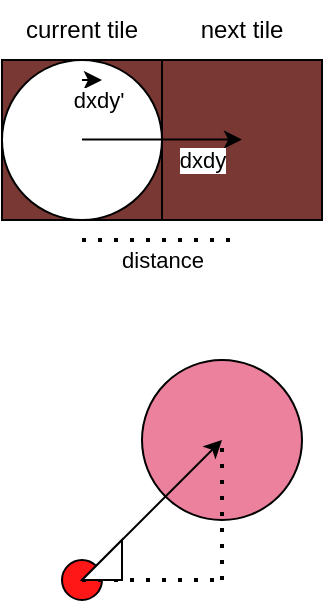 <mxfile version="21.1.8" type="github">
  <diagram id="C5RBs43oDa-KdzZeNtuy" name="Page-1">
    <mxGraphModel dx="231" dy="320" grid="1" gridSize="10" guides="1" tooltips="1" connect="1" arrows="1" fold="1" page="1" pageScale="1" pageWidth="827" pageHeight="1169" math="0" shadow="0">
      <root>
        <mxCell id="WIyWlLk6GJQsqaUBKTNV-0" />
        <mxCell id="WIyWlLk6GJQsqaUBKTNV-1" parent="WIyWlLk6GJQsqaUBKTNV-0" />
        <mxCell id="gtsToIxMEfI5GxY6bNSV-0" value="" style="rounded=0;whiteSpace=wrap;html=1;fillColor=#7A3835;" vertex="1" parent="WIyWlLk6GJQsqaUBKTNV-1">
          <mxGeometry x="160" y="240" width="80" height="80" as="geometry" />
        </mxCell>
        <mxCell id="gtsToIxMEfI5GxY6bNSV-1" value="" style="rounded=0;whiteSpace=wrap;html=1;fillColor=#7A3835;" vertex="1" parent="WIyWlLk6GJQsqaUBKTNV-1">
          <mxGeometry x="240" y="240" width="80" height="80" as="geometry" />
        </mxCell>
        <mxCell id="gtsToIxMEfI5GxY6bNSV-5" value="" style="ellipse;whiteSpace=wrap;html=1;aspect=fixed;" vertex="1" parent="WIyWlLk6GJQsqaUBKTNV-1">
          <mxGeometry x="160" y="240" width="80" height="80" as="geometry" />
        </mxCell>
        <mxCell id="gtsToIxMEfI5GxY6bNSV-6" value="dxdy" style="endArrow=classic;html=1;rounded=0;" edge="1" parent="WIyWlLk6GJQsqaUBKTNV-1">
          <mxGeometry x="0.5" y="-10" width="50" height="50" relative="1" as="geometry">
            <mxPoint x="200" y="279.8" as="sourcePoint" />
            <mxPoint x="280" y="279.8" as="targetPoint" />
            <mxPoint as="offset" />
          </mxGeometry>
        </mxCell>
        <mxCell id="gtsToIxMEfI5GxY6bNSV-9" value="distance" style="endArrow=none;dashed=1;html=1;dashPattern=1 3;strokeWidth=2;rounded=0;" edge="1" parent="WIyWlLk6GJQsqaUBKTNV-1">
          <mxGeometry y="-10" width="50" height="50" relative="1" as="geometry">
            <mxPoint x="200" y="330" as="sourcePoint" />
            <mxPoint x="280" y="330" as="targetPoint" />
            <mxPoint as="offset" />
          </mxGeometry>
        </mxCell>
        <mxCell id="gtsToIxMEfI5GxY6bNSV-10" value="dxdy&#39;" style="endArrow=classic;html=1;rounded=0;" edge="1" parent="WIyWlLk6GJQsqaUBKTNV-1">
          <mxGeometry x="0.5" y="-10" width="50" height="50" relative="1" as="geometry">
            <mxPoint x="200" y="250" as="sourcePoint" />
            <mxPoint x="210" y="250" as="targetPoint" />
            <mxPoint as="offset" />
          </mxGeometry>
        </mxCell>
        <mxCell id="gtsToIxMEfI5GxY6bNSV-11" value="current tile" style="text;strokeColor=none;align=center;fillColor=none;html=1;verticalAlign=middle;whiteSpace=wrap;rounded=0;" vertex="1" parent="WIyWlLk6GJQsqaUBKTNV-1">
          <mxGeometry x="170" y="210" width="60" height="30" as="geometry" />
        </mxCell>
        <mxCell id="gtsToIxMEfI5GxY6bNSV-12" value="next tile" style="text;strokeColor=none;align=center;fillColor=none;html=1;verticalAlign=middle;whiteSpace=wrap;rounded=0;" vertex="1" parent="WIyWlLk6GJQsqaUBKTNV-1">
          <mxGeometry x="250" y="210" width="60" height="30" as="geometry" />
        </mxCell>
        <mxCell id="gtsToIxMEfI5GxY6bNSV-13" value="" style="ellipse;whiteSpace=wrap;html=1;fillColor=#FF1717;" vertex="1" parent="WIyWlLk6GJQsqaUBKTNV-1">
          <mxGeometry x="190" y="490" width="20" height="20" as="geometry" />
        </mxCell>
        <mxCell id="gtsToIxMEfI5GxY6bNSV-14" value="" style="ellipse;whiteSpace=wrap;html=1;aspect=fixed;fillColor=#EB819D;" vertex="1" parent="WIyWlLk6GJQsqaUBKTNV-1">
          <mxGeometry x="230" y="390" width="80" height="80" as="geometry" />
        </mxCell>
        <mxCell id="gtsToIxMEfI5GxY6bNSV-15" value="" style="endArrow=classic;html=1;rounded=0;" edge="1" parent="WIyWlLk6GJQsqaUBKTNV-1">
          <mxGeometry width="50" height="50" relative="1" as="geometry">
            <mxPoint x="200" y="500" as="sourcePoint" />
            <mxPoint x="270" y="430" as="targetPoint" />
          </mxGeometry>
        </mxCell>
        <mxCell id="gtsToIxMEfI5GxY6bNSV-16" value="" style="endArrow=none;dashed=1;html=1;dashPattern=1 3;strokeWidth=2;rounded=0;" edge="1" parent="WIyWlLk6GJQsqaUBKTNV-1">
          <mxGeometry width="50" height="50" relative="1" as="geometry">
            <mxPoint x="200" y="500" as="sourcePoint" />
            <mxPoint x="270" y="500" as="targetPoint" />
          </mxGeometry>
        </mxCell>
        <mxCell id="gtsToIxMEfI5GxY6bNSV-17" value="" style="endArrow=none;dashed=1;html=1;dashPattern=1 3;strokeWidth=2;rounded=0;" edge="1" parent="WIyWlLk6GJQsqaUBKTNV-1">
          <mxGeometry width="50" height="50" relative="1" as="geometry">
            <mxPoint x="270" y="500" as="sourcePoint" />
            <mxPoint x="270" y="429.8" as="targetPoint" />
          </mxGeometry>
        </mxCell>
        <mxCell id="gtsToIxMEfI5GxY6bNSV-19" value="" style="verticalLabelPosition=bottom;verticalAlign=top;html=1;shape=mxgraph.basic.orthogonal_triangle;rotation=-90;" vertex="1" parent="WIyWlLk6GJQsqaUBKTNV-1">
          <mxGeometry x="200" y="480" width="20" height="20" as="geometry" />
        </mxCell>
      </root>
    </mxGraphModel>
  </diagram>
</mxfile>
